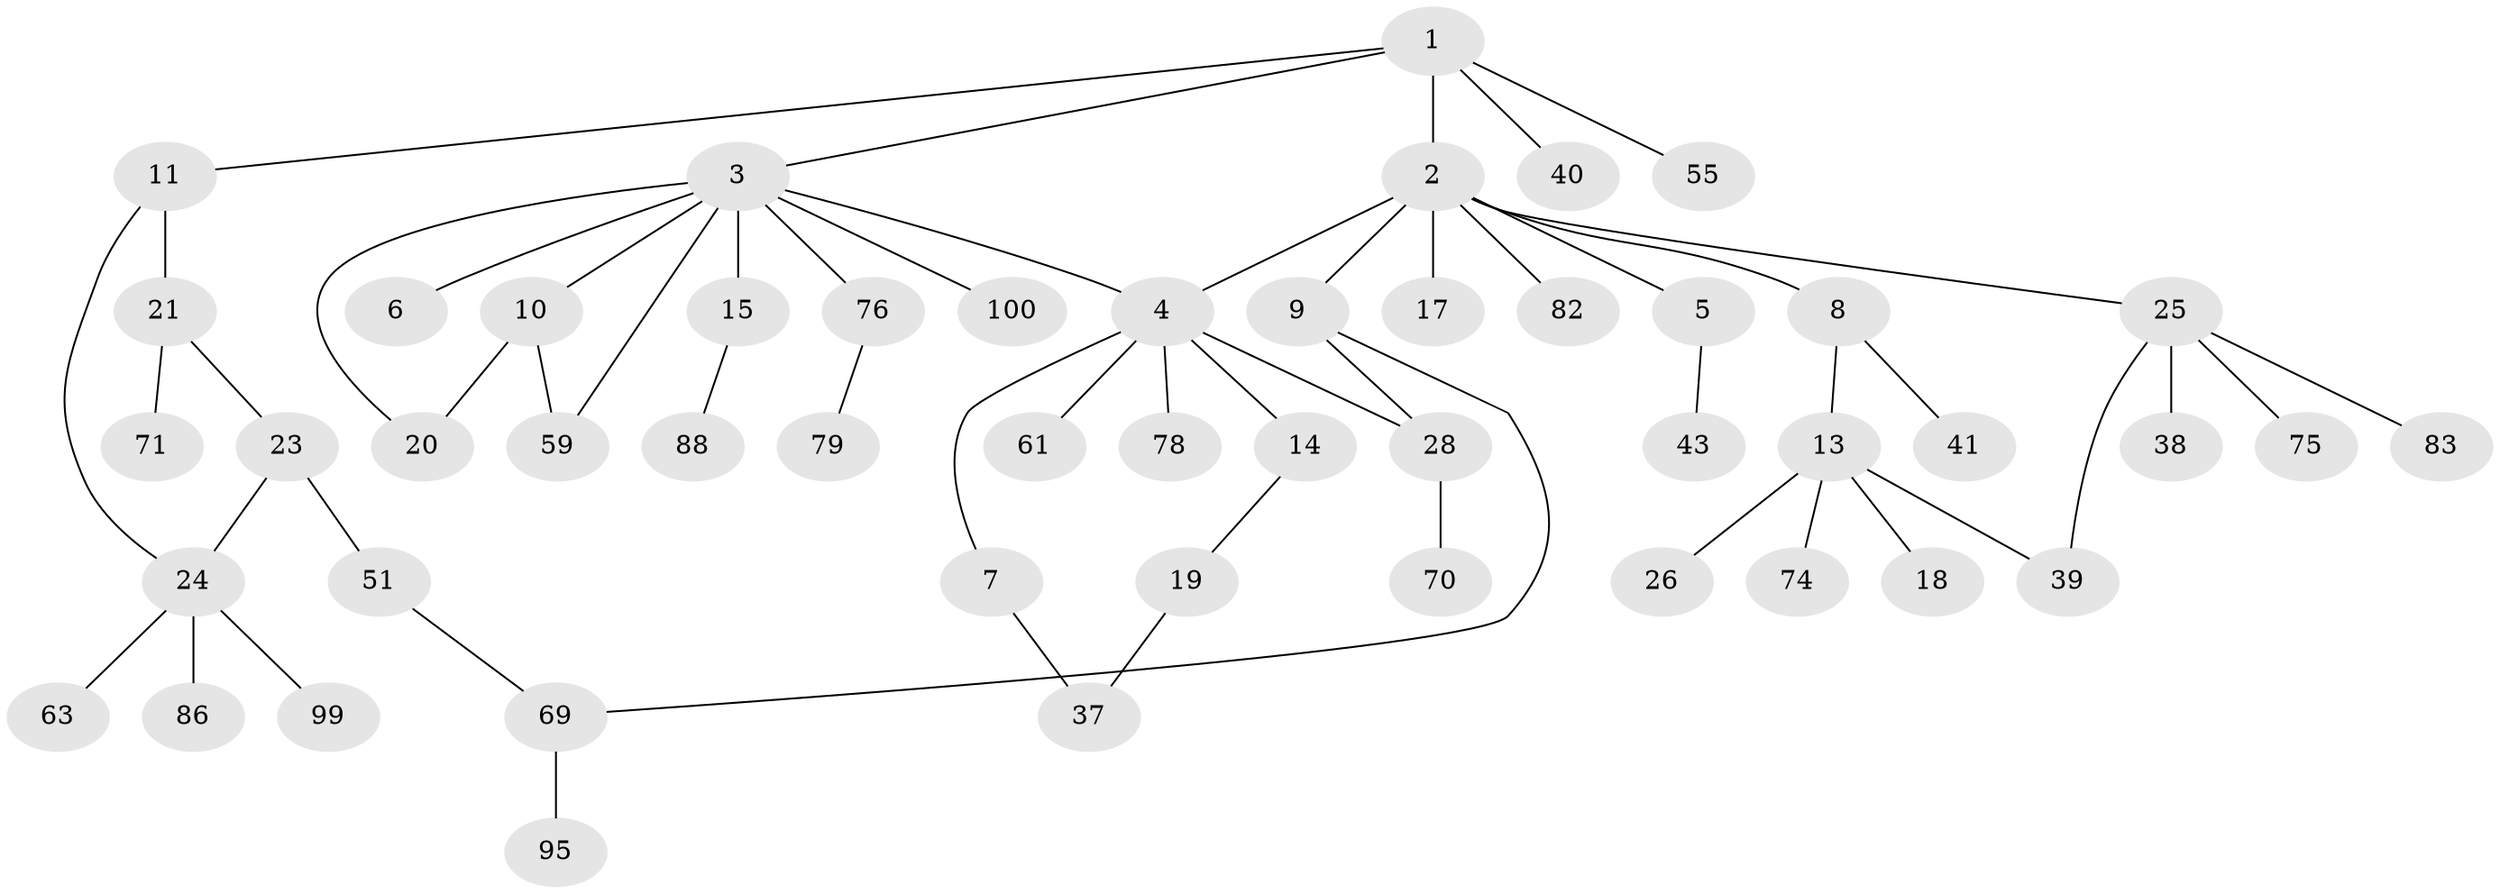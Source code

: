 // original degree distribution, {5: 0.04950495049504951, 8: 0.009900990099009901, 7: 0.019801980198019802, 2: 0.27722772277227725, 1: 0.43564356435643564, 3: 0.1485148514851485, 4: 0.0594059405940594}
// Generated by graph-tools (version 1.1) at 2025/13/03/09/25 04:13:22]
// undirected, 50 vertices, 57 edges
graph export_dot {
graph [start="1"]
  node [color=gray90,style=filled];
  1;
  2;
  3 [super="+16"];
  4;
  5;
  6;
  7;
  8;
  9 [super="+45+42"];
  10 [super="+29+22"];
  11 [super="+12"];
  13 [super="+62"];
  14 [super="+65"];
  15 [super="+50"];
  17;
  18 [super="+66+92"];
  19 [super="+64"];
  20 [super="+27+94"];
  21;
  23 [super="+30+36"];
  24 [super="+60+53+58"];
  25 [super="+34"];
  26;
  28 [super="+31+67"];
  37 [super="+72"];
  38 [super="+44"];
  39 [super="+56"];
  40 [super="+49"];
  41 [super="+98"];
  43;
  51 [super="+54"];
  55;
  59;
  61 [super="+81+91+89"];
  63;
  69;
  70;
  71;
  74;
  75 [super="+87"];
  76;
  78;
  79 [super="+85"];
  82 [super="+93"];
  83;
  86 [super="+101"];
  88;
  95;
  99;
  100;
  1 -- 2;
  1 -- 3;
  1 -- 11;
  1 -- 40;
  1 -- 55;
  2 -- 4;
  2 -- 5;
  2 -- 8;
  2 -- 9;
  2 -- 17;
  2 -- 25;
  2 -- 82;
  3 -- 6;
  3 -- 10;
  3 -- 15;
  3 -- 20;
  3 -- 59;
  3 -- 100;
  3 -- 4;
  3 -- 76;
  4 -- 7;
  4 -- 14;
  4 -- 28;
  4 -- 61;
  4 -- 78;
  5 -- 43;
  7 -- 37;
  8 -- 13;
  8 -- 41;
  9 -- 69;
  9 -- 28;
  10 -- 59;
  10 -- 20;
  11 -- 24;
  11 -- 21;
  13 -- 18;
  13 -- 26;
  13 -- 74;
  13 -- 39;
  14 -- 19;
  15 -- 88;
  19 -- 37;
  21 -- 23;
  21 -- 71;
  23 -- 24;
  23 -- 51;
  24 -- 86;
  24 -- 99;
  24 -- 63;
  25 -- 38;
  25 -- 39;
  25 -- 83;
  25 -- 75;
  28 -- 70;
  51 -- 69;
  69 -- 95;
  76 -- 79;
}
